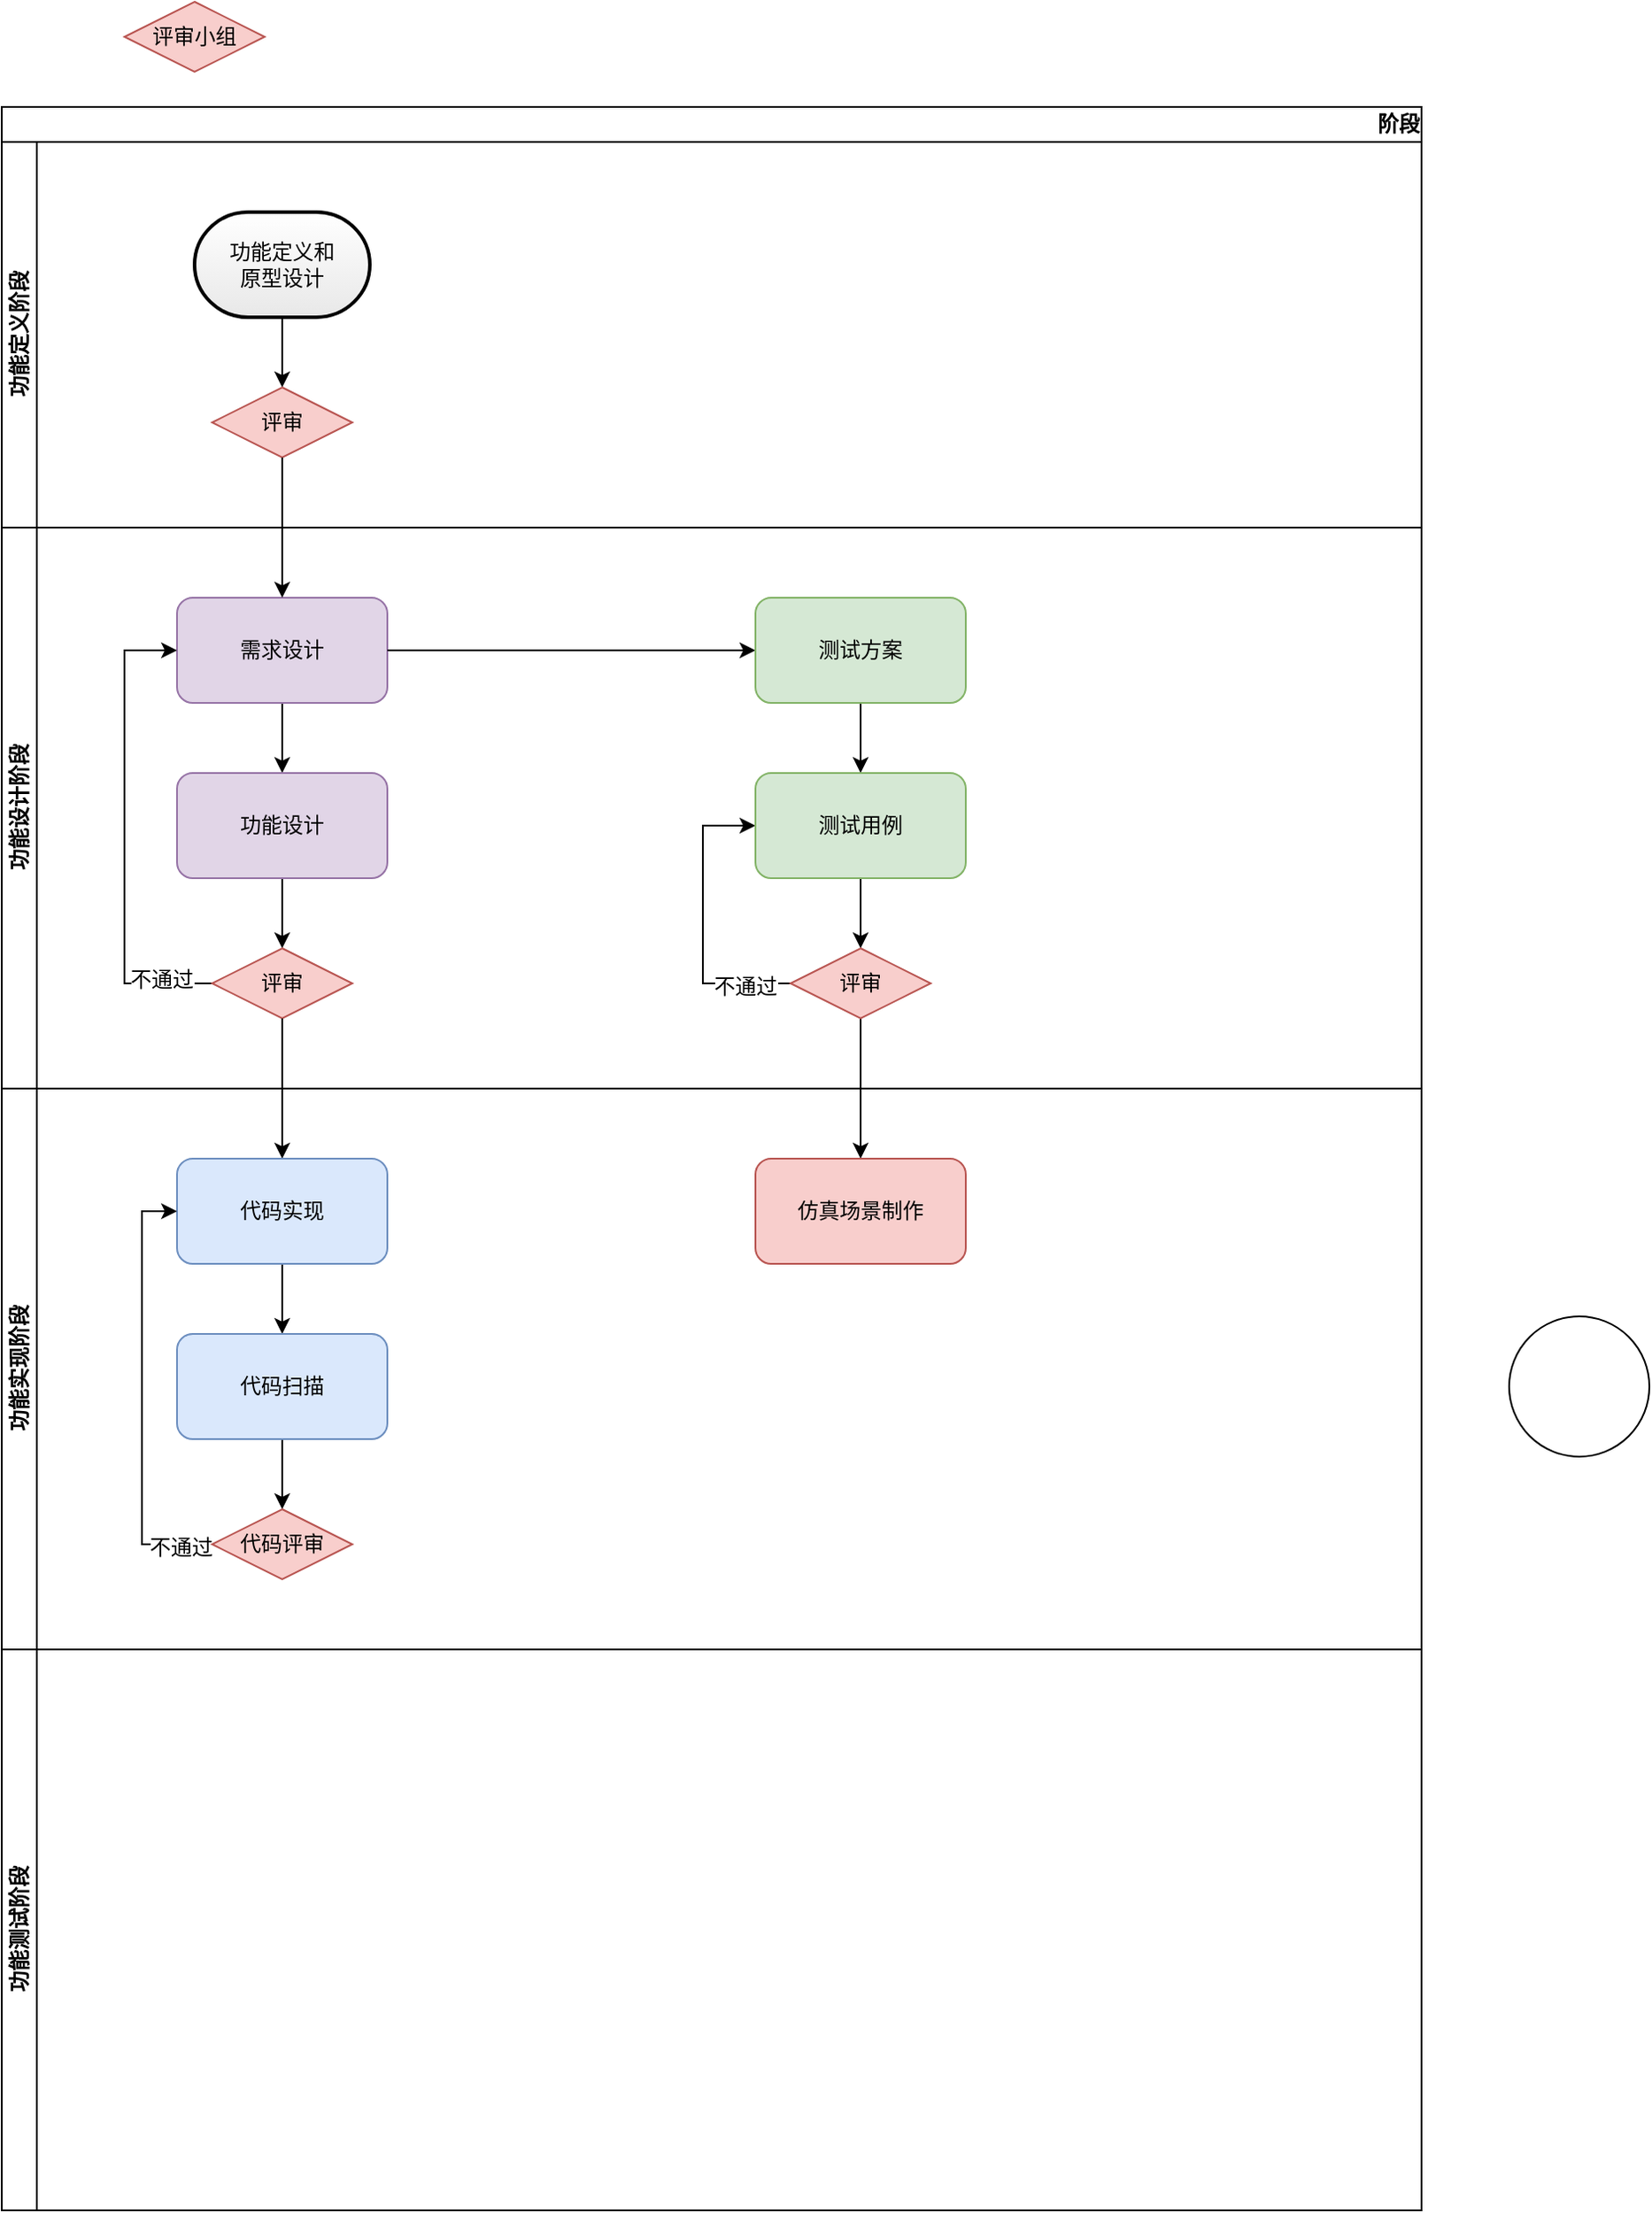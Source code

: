 <mxfile version="24.7.6">
  <diagram id="C5RBs43oDa-KdzZeNtuy" name="Page-1">
    <mxGraphModel dx="1319" dy="770" grid="1" gridSize="10" guides="1" tooltips="1" connect="1" arrows="1" fold="1" page="1" pageScale="1" pageWidth="827" pageHeight="1169" math="0" shadow="0">
      <root>
        <mxCell id="WIyWlLk6GJQsqaUBKTNV-0" />
        <mxCell id="WIyWlLk6GJQsqaUBKTNV-1" parent="WIyWlLk6GJQsqaUBKTNV-0" />
        <mxCell id="nQh75RoerMFK3YIyUBo_-3" value="&lt;div style=&quot;&quot;&gt;&lt;span style=&quot;background-color: initial;&quot;&gt;阶段&lt;/span&gt;&lt;/div&gt;" style="swimlane;childLayout=stackLayout;resizeParent=1;resizeParentMax=0;horizontal=1;startSize=20;horizontalStack=0;html=1;align=right;movable=1;resizable=1;rotatable=1;deletable=1;editable=1;locked=0;connectable=1;" parent="WIyWlLk6GJQsqaUBKTNV-1" vertex="1">
          <mxGeometry x="450" y="300" width="810" height="1200" as="geometry" />
        </mxCell>
        <mxCell id="nQh75RoerMFK3YIyUBo_-4" value="功能定义阶段" style="swimlane;startSize=20;horizontal=0;html=1;" parent="nQh75RoerMFK3YIyUBo_-3" vertex="1">
          <mxGeometry y="20" width="810" height="220" as="geometry" />
        </mxCell>
        <mxCell id="nQh75RoerMFK3YIyUBo_-5" value="功能设计阶段" style="swimlane;startSize=20;horizontal=0;html=1;" parent="nQh75RoerMFK3YIyUBo_-3" vertex="1">
          <mxGeometry y="240" width="810" height="320" as="geometry" />
        </mxCell>
        <mxCell id="nQh75RoerMFK3YIyUBo_-13" value="" style="edgeStyle=orthogonalEdgeStyle;rounded=0;orthogonalLoop=1;jettySize=auto;html=1;" parent="nQh75RoerMFK3YIyUBo_-5" source="nQh75RoerMFK3YIyUBo_-9" target="nQh75RoerMFK3YIyUBo_-10" edge="1">
          <mxGeometry relative="1" as="geometry" />
        </mxCell>
        <mxCell id="nQh75RoerMFK3YIyUBo_-9" value="功能定义和&lt;div&gt;原型设计&lt;/div&gt;" style="strokeWidth=2;html=1;shape=mxgraph.flowchart.terminator;whiteSpace=wrap;gradientColor=#e8e8e8;" parent="nQh75RoerMFK3YIyUBo_-5" vertex="1">
          <mxGeometry x="110" y="-180" width="100" height="60" as="geometry" />
        </mxCell>
        <mxCell id="nQh75RoerMFK3YIyUBo_-10" value="评审" style="rhombus;whiteSpace=wrap;html=1;fillColor=#f8cecc;strokeColor=#b85450;movable=1;resizable=1;rotatable=1;deletable=1;editable=1;locked=0;connectable=1;" parent="nQh75RoerMFK3YIyUBo_-5" vertex="1">
          <mxGeometry x="120" y="-80" width="80" height="40" as="geometry" />
        </mxCell>
        <mxCell id="nQh75RoerMFK3YIyUBo_-17" value="" style="edgeStyle=orthogonalEdgeStyle;rounded=0;orthogonalLoop=1;jettySize=auto;html=1;" parent="nQh75RoerMFK3YIyUBo_-5" source="nQh75RoerMFK3YIyUBo_-14" target="nQh75RoerMFK3YIyUBo_-16" edge="1">
          <mxGeometry relative="1" as="geometry" />
        </mxCell>
        <mxCell id="nQh75RoerMFK3YIyUBo_-14" value="需求设计" style="whiteSpace=wrap;html=1;fillColor=#e1d5e7;strokeColor=#9673a6;resizable=1;rounded=1;" parent="nQh75RoerMFK3YIyUBo_-5" vertex="1">
          <mxGeometry x="100" y="40" width="120" height="60" as="geometry" />
        </mxCell>
        <mxCell id="nQh75RoerMFK3YIyUBo_-21" value="" style="edgeStyle=orthogonalEdgeStyle;rounded=0;orthogonalLoop=1;jettySize=auto;html=1;fontFamily=Helvetica;fontSize=12;fontColor=default;resizable=1;" parent="nQh75RoerMFK3YIyUBo_-5" source="nQh75RoerMFK3YIyUBo_-16" target="nQh75RoerMFK3YIyUBo_-20" edge="1">
          <mxGeometry relative="1" as="geometry" />
        </mxCell>
        <mxCell id="nQh75RoerMFK3YIyUBo_-16" value="功能设计" style="whiteSpace=wrap;html=1;fillColor=#e1d5e7;strokeColor=#9673a6;resizable=1;rounded=1;" parent="nQh75RoerMFK3YIyUBo_-5" vertex="1">
          <mxGeometry x="100" y="140" width="120" height="60" as="geometry" />
        </mxCell>
        <mxCell id="nQh75RoerMFK3YIyUBo_-15" value="" style="edgeStyle=orthogonalEdgeStyle;rounded=0;orthogonalLoop=1;jettySize=auto;html=1;" parent="nQh75RoerMFK3YIyUBo_-5" source="nQh75RoerMFK3YIyUBo_-10" target="nQh75RoerMFK3YIyUBo_-14" edge="1">
          <mxGeometry relative="1" as="geometry" />
        </mxCell>
        <mxCell id="nQh75RoerMFK3YIyUBo_-22" style="edgeStyle=orthogonalEdgeStyle;rounded=0;orthogonalLoop=1;jettySize=auto;html=1;entryX=0;entryY=0.5;entryDx=0;entryDy=0;fontFamily=Helvetica;fontSize=12;fontColor=default;resizable=1;" parent="nQh75RoerMFK3YIyUBo_-5" source="nQh75RoerMFK3YIyUBo_-20" target="nQh75RoerMFK3YIyUBo_-14" edge="1">
          <mxGeometry relative="1" as="geometry">
            <Array as="points">
              <mxPoint x="70" y="260" />
              <mxPoint x="70" y="70" />
            </Array>
          </mxGeometry>
        </mxCell>
        <mxCell id="nQh75RoerMFK3YIyUBo_-23" value="不通过" style="edgeLabel;html=1;align=center;verticalAlign=middle;resizable=0;points=[];strokeColor=#b85450;fontFamily=Helvetica;fontSize=12;fontColor=default;fillColor=#f8cecc;" parent="nQh75RoerMFK3YIyUBo_-22" vertex="1" connectable="0">
          <mxGeometry x="-0.833" y="-2" relative="1" as="geometry">
            <mxPoint x="-7" as="offset" />
          </mxGeometry>
        </mxCell>
        <mxCell id="nQh75RoerMFK3YIyUBo_-20" value="评审" style="rhombus;whiteSpace=wrap;html=1;fillColor=#f8cecc;strokeColor=#b85450;movable=1;resizable=1;rotatable=1;deletable=1;editable=1;locked=0;connectable=1;" parent="nQh75RoerMFK3YIyUBo_-5" vertex="1">
          <mxGeometry x="120" y="240" width="80" height="40" as="geometry" />
        </mxCell>
        <mxCell id="nQh75RoerMFK3YIyUBo_-37" value="" style="edgeStyle=orthogonalEdgeStyle;rounded=0;orthogonalLoop=1;jettySize=auto;html=1;fontFamily=Helvetica;fontSize=12;fontColor=default;resizable=1;" parent="nQh75RoerMFK3YIyUBo_-3" source="nQh75RoerMFK3YIyUBo_-20" target="nQh75RoerMFK3YIyUBo_-36" edge="1">
          <mxGeometry relative="1" as="geometry" />
        </mxCell>
        <mxCell id="nQh75RoerMFK3YIyUBo_-26" value="" style="edgeStyle=orthogonalEdgeStyle;rounded=0;orthogonalLoop=1;jettySize=auto;html=1;fontFamily=Helvetica;fontSize=12;fontColor=default;resizable=1;" parent="nQh75RoerMFK3YIyUBo_-3" source="nQh75RoerMFK3YIyUBo_-14" target="nQh75RoerMFK3YIyUBo_-25" edge="1">
          <mxGeometry relative="1" as="geometry" />
        </mxCell>
        <mxCell id="nQh75RoerMFK3YIyUBo_-6" value="功能实现阶段" style="swimlane;startSize=20;horizontal=0;html=1;" parent="nQh75RoerMFK3YIyUBo_-3" vertex="1">
          <mxGeometry y="560" width="810" height="320" as="geometry" />
        </mxCell>
        <mxCell id="nQh75RoerMFK3YIyUBo_-41" value="" style="edgeStyle=orthogonalEdgeStyle;rounded=0;orthogonalLoop=1;jettySize=auto;html=1;fontFamily=Helvetica;fontSize=12;fontColor=default;resizable=1;" parent="nQh75RoerMFK3YIyUBo_-6" source="nQh75RoerMFK3YIyUBo_-36" edge="1">
          <mxGeometry relative="1" as="geometry">
            <mxPoint x="160" y="140" as="targetPoint" />
          </mxGeometry>
        </mxCell>
        <mxCell id="nQh75RoerMFK3YIyUBo_-36" value="代码实现" style="whiteSpace=wrap;html=1;fillColor=#dae8fc;strokeColor=#6c8ebf;resizable=1;rounded=1;" parent="nQh75RoerMFK3YIyUBo_-6" vertex="1">
          <mxGeometry x="100" y="40" width="120" height="60" as="geometry" />
        </mxCell>
        <mxCell id="nQh75RoerMFK3YIyUBo_-28" value="" style="edgeStyle=orthogonalEdgeStyle;rounded=0;orthogonalLoop=1;jettySize=auto;html=1;fontFamily=Helvetica;fontSize=12;fontColor=default;resizable=1;" parent="nQh75RoerMFK3YIyUBo_-6" source="nQh75RoerMFK3YIyUBo_-25" target="nQh75RoerMFK3YIyUBo_-27" edge="1">
          <mxGeometry relative="1" as="geometry" />
        </mxCell>
        <mxCell id="nQh75RoerMFK3YIyUBo_-31" value="" style="edgeStyle=orthogonalEdgeStyle;rounded=0;orthogonalLoop=1;jettySize=auto;html=1;fontFamily=Helvetica;fontSize=12;fontColor=default;resizable=1;" parent="nQh75RoerMFK3YIyUBo_-6" source="nQh75RoerMFK3YIyUBo_-27" target="nQh75RoerMFK3YIyUBo_-30" edge="1">
          <mxGeometry relative="1" as="geometry" />
        </mxCell>
        <mxCell id="nQh75RoerMFK3YIyUBo_-33" style="edgeStyle=orthogonalEdgeStyle;rounded=0;orthogonalLoop=1;jettySize=auto;html=1;fontFamily=Helvetica;fontSize=12;fontColor=default;resizable=1;entryX=0;entryY=0.5;entryDx=0;entryDy=0;" parent="nQh75RoerMFK3YIyUBo_-6" source="nQh75RoerMFK3YIyUBo_-30" target="nQh75RoerMFK3YIyUBo_-27" edge="1">
          <mxGeometry relative="1" as="geometry">
            <mxPoint x="410" y="-150" as="targetPoint" />
            <Array as="points">
              <mxPoint x="400" y="-60" />
              <mxPoint x="400" y="-150" />
            </Array>
          </mxGeometry>
        </mxCell>
        <mxCell id="nQh75RoerMFK3YIyUBo_-34" value="Text" style="edgeLabel;html=1;align=center;verticalAlign=middle;resizable=0;points=[];strokeColor=#b85450;fontFamily=Helvetica;fontSize=12;fontColor=default;fillColor=#f8cecc;" parent="nQh75RoerMFK3YIyUBo_-33" vertex="1" connectable="0">
          <mxGeometry x="-0.661" relative="1" as="geometry">
            <mxPoint as="offset" />
          </mxGeometry>
        </mxCell>
        <mxCell id="nQh75RoerMFK3YIyUBo_-35" value="不通过" style="edgeLabel;html=1;align=center;verticalAlign=middle;resizable=0;points=[];strokeColor=#b85450;fontFamily=Helvetica;fontSize=12;fontColor=default;fillColor=#f8cecc;" parent="nQh75RoerMFK3YIyUBo_-33" vertex="1" connectable="0">
          <mxGeometry x="-0.696" y="2" relative="1" as="geometry">
            <mxPoint as="offset" />
          </mxGeometry>
        </mxCell>
        <mxCell id="nQh75RoerMFK3YIyUBo_-39" value="" style="edgeStyle=orthogonalEdgeStyle;rounded=0;orthogonalLoop=1;jettySize=auto;html=1;fontFamily=Helvetica;fontSize=12;fontColor=default;resizable=1;" parent="nQh75RoerMFK3YIyUBo_-6" source="nQh75RoerMFK3YIyUBo_-30" target="nQh75RoerMFK3YIyUBo_-38" edge="1">
          <mxGeometry relative="1" as="geometry" />
        </mxCell>
        <mxCell id="nQh75RoerMFK3YIyUBo_-25" value="测试方案" style="rounded=1;whiteSpace=wrap;html=1;fillColor=#d5e8d4;strokeColor=#82b366;resizable=1;" parent="nQh75RoerMFK3YIyUBo_-6" vertex="1">
          <mxGeometry x="430" y="-280" width="120" height="60" as="geometry" />
        </mxCell>
        <mxCell id="nQh75RoerMFK3YIyUBo_-27" value="测试用例" style="rounded=1;whiteSpace=wrap;html=1;fillColor=#d5e8d4;strokeColor=#82b366;resizable=1;" parent="nQh75RoerMFK3YIyUBo_-6" vertex="1">
          <mxGeometry x="430" y="-180" width="120" height="60" as="geometry" />
        </mxCell>
        <mxCell id="nQh75RoerMFK3YIyUBo_-30" value="评审" style="rhombus;whiteSpace=wrap;html=1;fillColor=#f8cecc;strokeColor=#b85450;movable=1;resizable=1;rotatable=1;deletable=1;editable=1;locked=0;connectable=1;" parent="nQh75RoerMFK3YIyUBo_-6" vertex="1">
          <mxGeometry x="450" y="-80" width="80" height="40" as="geometry" />
        </mxCell>
        <mxCell id="nQh75RoerMFK3YIyUBo_-38" value="仿真场景制作" style="rounded=1;whiteSpace=wrap;html=1;fillColor=#f8cecc;strokeColor=#b85450;resizable=1;" parent="nQh75RoerMFK3YIyUBo_-6" vertex="1">
          <mxGeometry x="430" y="40" width="120" height="60" as="geometry" />
        </mxCell>
        <mxCell id="nQh75RoerMFK3YIyUBo_-45" value="" style="edgeStyle=orthogonalEdgeStyle;rounded=0;orthogonalLoop=1;jettySize=auto;html=1;fontFamily=Helvetica;fontSize=12;fontColor=default;resizable=1;" parent="nQh75RoerMFK3YIyUBo_-6" source="nQh75RoerMFK3YIyUBo_-42" target="nQh75RoerMFK3YIyUBo_-44" edge="1">
          <mxGeometry relative="1" as="geometry" />
        </mxCell>
        <mxCell id="nQh75RoerMFK3YIyUBo_-42" value="代码扫描" style="whiteSpace=wrap;html=1;fillColor=#dae8fc;strokeColor=#6c8ebf;resizable=1;rounded=1;" parent="nQh75RoerMFK3YIyUBo_-6" vertex="1">
          <mxGeometry x="100" y="140" width="120" height="60" as="geometry" />
        </mxCell>
        <mxCell id="nQh75RoerMFK3YIyUBo_-46" style="edgeStyle=orthogonalEdgeStyle;rounded=0;orthogonalLoop=1;jettySize=auto;html=1;entryX=0;entryY=0.5;entryDx=0;entryDy=0;fontFamily=Helvetica;fontSize=12;fontColor=default;resizable=1;" parent="nQh75RoerMFK3YIyUBo_-6" source="nQh75RoerMFK3YIyUBo_-44" target="nQh75RoerMFK3YIyUBo_-36" edge="1">
          <mxGeometry relative="1" as="geometry">
            <Array as="points">
              <mxPoint x="80" y="260" />
              <mxPoint x="80" y="70" />
            </Array>
          </mxGeometry>
        </mxCell>
        <mxCell id="nQh75RoerMFK3YIyUBo_-47" value="不通过" style="edgeLabel;html=1;align=center;verticalAlign=middle;resizable=0;points=[];strokeColor=#b85450;fontFamily=Helvetica;fontSize=12;fontColor=default;fillColor=#f8cecc;" parent="nQh75RoerMFK3YIyUBo_-46" vertex="1" connectable="0">
          <mxGeometry x="-0.852" y="2" relative="1" as="geometry">
            <mxPoint as="offset" />
          </mxGeometry>
        </mxCell>
        <mxCell id="nQh75RoerMFK3YIyUBo_-44" value="代码评审" style="rhombus;whiteSpace=wrap;html=1;fillColor=#f8cecc;strokeColor=#b85450;movable=1;resizable=1;rotatable=1;deletable=1;editable=1;locked=0;connectable=1;" parent="nQh75RoerMFK3YIyUBo_-6" vertex="1">
          <mxGeometry x="120" y="240" width="80" height="40" as="geometry" />
        </mxCell>
        <mxCell id="nQh75RoerMFK3YIyUBo_-67" value="功能测试阶段" style="swimlane;startSize=20;horizontal=0;html=1;" parent="nQh75RoerMFK3YIyUBo_-3" vertex="1">
          <mxGeometry y="880" width="810" height="320" as="geometry" />
        </mxCell>
        <mxCell id="nQh75RoerMFK3YIyUBo_-24" value="评审小组" style="rhombus;whiteSpace=wrap;html=1;fillColor=#f8cecc;strokeColor=#b85450;movable=1;resizable=1;rotatable=1;deletable=1;editable=1;locked=0;connectable=1;" parent="WIyWlLk6GJQsqaUBKTNV-1" vertex="1">
          <mxGeometry x="520" y="240" width="80" height="40" as="geometry" />
        </mxCell>
        <mxCell id="hDgpRcVyiNcFL5xHosPu-0" value="" style="ellipse;whiteSpace=wrap;html=1;" vertex="1" parent="WIyWlLk6GJQsqaUBKTNV-1">
          <mxGeometry x="1310" y="990" width="80" height="80" as="geometry" />
        </mxCell>
      </root>
    </mxGraphModel>
  </diagram>
</mxfile>

